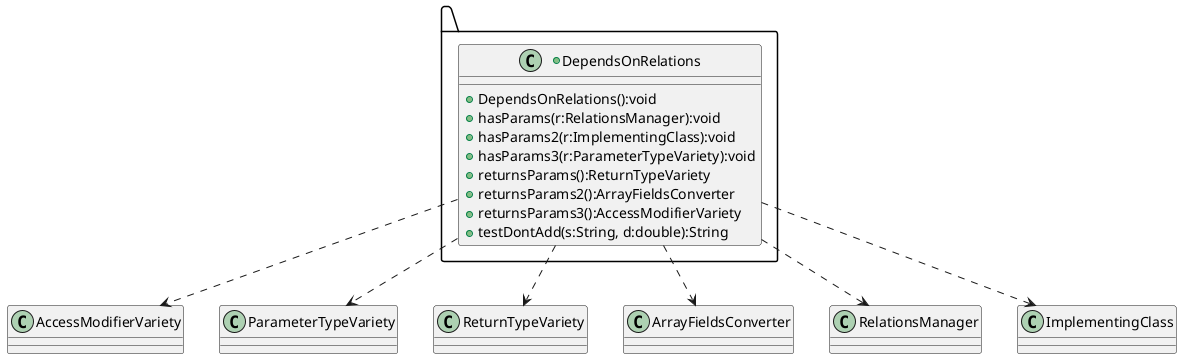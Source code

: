 @startuml
package .. {
	+class DependsOnRelations{
	+DependsOnRelations():void
	+hasParams(r:RelationsManager):void
	+hasParams2(r:ImplementingClass):void
	+hasParams3(r:ParameterTypeVariety):void
	+returnsParams():ReturnTypeVariety
	+returnsParams2():ArrayFieldsConverter
	+returnsParams3():AccessModifierVariety
	+testDontAdd(s:String, d:double):String
	}

}
DependsOnRelations..>AccessModifierVariety
DependsOnRelations..>ParameterTypeVariety
DependsOnRelations..>ReturnTypeVariety
DependsOnRelations..>ArrayFieldsConverter
DependsOnRelations..>RelationsManager
DependsOnRelations..>ImplementingClass
@enduml